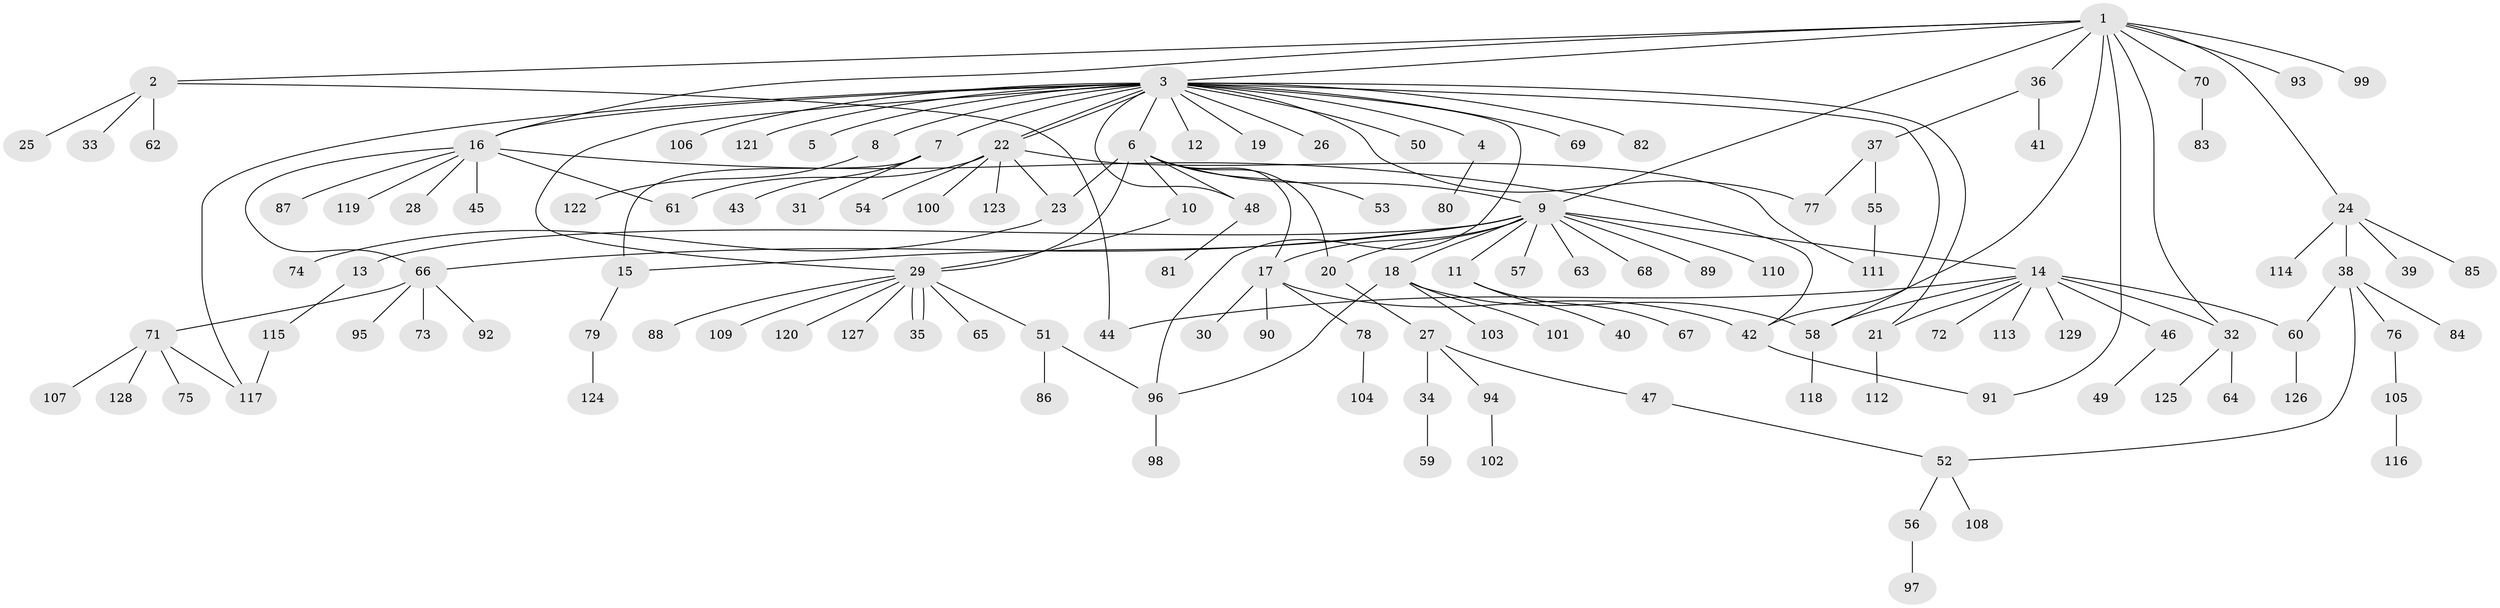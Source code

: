 // coarse degree distribution, {10: 0.018867924528301886, 2: 0.2830188679245283, 14: 0.018867924528301886, 1: 0.3018867924528302, 8: 0.018867924528301886, 3: 0.18867924528301888, 9: 0.018867924528301886, 7: 0.018867924528301886, 5: 0.07547169811320754, 4: 0.05660377358490566}
// Generated by graph-tools (version 1.1) at 2025/50/03/04/25 22:50:17]
// undirected, 129 vertices, 157 edges
graph export_dot {
  node [color=gray90,style=filled];
  1;
  2;
  3;
  4;
  5;
  6;
  7;
  8;
  9;
  10;
  11;
  12;
  13;
  14;
  15;
  16;
  17;
  18;
  19;
  20;
  21;
  22;
  23;
  24;
  25;
  26;
  27;
  28;
  29;
  30;
  31;
  32;
  33;
  34;
  35;
  36;
  37;
  38;
  39;
  40;
  41;
  42;
  43;
  44;
  45;
  46;
  47;
  48;
  49;
  50;
  51;
  52;
  53;
  54;
  55;
  56;
  57;
  58;
  59;
  60;
  61;
  62;
  63;
  64;
  65;
  66;
  67;
  68;
  69;
  70;
  71;
  72;
  73;
  74;
  75;
  76;
  77;
  78;
  79;
  80;
  81;
  82;
  83;
  84;
  85;
  86;
  87;
  88;
  89;
  90;
  91;
  92;
  93;
  94;
  95;
  96;
  97;
  98;
  99;
  100;
  101;
  102;
  103;
  104;
  105;
  106;
  107;
  108;
  109;
  110;
  111;
  112;
  113;
  114;
  115;
  116;
  117;
  118;
  119;
  120;
  121;
  122;
  123;
  124;
  125;
  126;
  127;
  128;
  129;
  1 -- 2;
  1 -- 3;
  1 -- 9;
  1 -- 16;
  1 -- 24;
  1 -- 32;
  1 -- 36;
  1 -- 42;
  1 -- 70;
  1 -- 91;
  1 -- 93;
  1 -- 99;
  2 -- 25;
  2 -- 33;
  2 -- 44;
  2 -- 62;
  3 -- 4;
  3 -- 5;
  3 -- 6;
  3 -- 7;
  3 -- 8;
  3 -- 12;
  3 -- 16;
  3 -- 19;
  3 -- 21;
  3 -- 22;
  3 -- 22;
  3 -- 26;
  3 -- 29;
  3 -- 48;
  3 -- 50;
  3 -- 58;
  3 -- 69;
  3 -- 77;
  3 -- 82;
  3 -- 96;
  3 -- 106;
  3 -- 117;
  3 -- 121;
  4 -- 80;
  6 -- 9;
  6 -- 10;
  6 -- 17;
  6 -- 20;
  6 -- 23;
  6 -- 29;
  6 -- 48;
  6 -- 53;
  7 -- 15;
  7 -- 31;
  7 -- 43;
  8 -- 122;
  9 -- 11;
  9 -- 13;
  9 -- 14;
  9 -- 15;
  9 -- 17;
  9 -- 18;
  9 -- 20;
  9 -- 57;
  9 -- 63;
  9 -- 66;
  9 -- 68;
  9 -- 89;
  9 -- 110;
  10 -- 29;
  11 -- 40;
  11 -- 67;
  13 -- 115;
  14 -- 21;
  14 -- 32;
  14 -- 44;
  14 -- 46;
  14 -- 58;
  14 -- 60;
  14 -- 72;
  14 -- 113;
  14 -- 129;
  15 -- 79;
  16 -- 28;
  16 -- 42;
  16 -- 45;
  16 -- 61;
  16 -- 66;
  16 -- 87;
  16 -- 119;
  17 -- 30;
  17 -- 42;
  17 -- 78;
  17 -- 90;
  18 -- 58;
  18 -- 96;
  18 -- 101;
  18 -- 103;
  20 -- 27;
  21 -- 112;
  22 -- 23;
  22 -- 54;
  22 -- 61;
  22 -- 100;
  22 -- 111;
  22 -- 123;
  23 -- 74;
  24 -- 38;
  24 -- 39;
  24 -- 85;
  24 -- 114;
  27 -- 34;
  27 -- 47;
  27 -- 94;
  29 -- 35;
  29 -- 35;
  29 -- 51;
  29 -- 65;
  29 -- 88;
  29 -- 109;
  29 -- 120;
  29 -- 127;
  32 -- 64;
  32 -- 125;
  34 -- 59;
  36 -- 37;
  36 -- 41;
  37 -- 55;
  37 -- 77;
  38 -- 52;
  38 -- 60;
  38 -- 76;
  38 -- 84;
  42 -- 91;
  46 -- 49;
  47 -- 52;
  48 -- 81;
  51 -- 86;
  51 -- 96;
  52 -- 56;
  52 -- 108;
  55 -- 111;
  56 -- 97;
  58 -- 118;
  60 -- 126;
  66 -- 71;
  66 -- 73;
  66 -- 92;
  66 -- 95;
  70 -- 83;
  71 -- 75;
  71 -- 107;
  71 -- 117;
  71 -- 128;
  76 -- 105;
  78 -- 104;
  79 -- 124;
  94 -- 102;
  96 -- 98;
  105 -- 116;
  115 -- 117;
}
